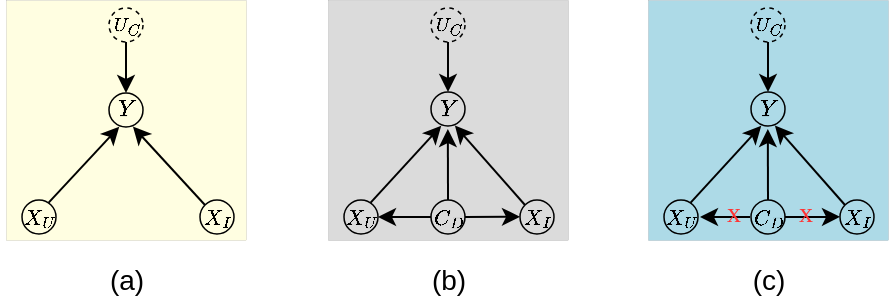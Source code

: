 <mxfile version="18.0.1" type="device" pages="2"><diagram id="kQre-noBwLhNVEs0Rqjc" name="Page-1"><mxGraphModel dx="357" dy="274" grid="1" gridSize="10" guides="1" tooltips="1" connect="1" arrows="1" fold="1" page="1" pageScale="1" pageWidth="850" pageHeight="1100" math="1" shadow="0"><root><mxCell id="0"/><mxCell id="1" parent="0"/><mxCell id="byxGGYqgTZEARxwNPj7m-44" value="" style="whiteSpace=wrap;html=1;aspect=fixed;fillColor=#ADDAE7;strokeWidth=0;connectable=0;" parent="1" vertex="1"><mxGeometry x="600" y="360" width="120" height="120" as="geometry"/></mxCell><mxCell id="byxGGYqgTZEARxwNPj7m-25" value="" style="whiteSpace=wrap;html=1;aspect=fixed;fillColor=#DBDBDB;strokeWidth=0;connectable=0;" parent="1" vertex="1"><mxGeometry x="440" y="360" width="120" height="120" as="geometry"/></mxCell><mxCell id="byxGGYqgTZEARxwNPj7m-9" value="" style="whiteSpace=wrap;html=1;aspect=fixed;fillColor=#FFFEE1;strokeWidth=0;connectable=0;" parent="1" vertex="1"><mxGeometry x="279" y="360" width="120" height="120" as="geometry"/></mxCell><mxCell id="byxGGYqgTZEARxwNPj7m-13" value="&lt;font style=&quot;font-size: 14px;&quot;&gt;(a)&lt;/font&gt;" style="text;html=1;align=center;verticalAlign=middle;resizable=0;points=[];autosize=1;strokeColor=none;fillColor=none;" parent="1" vertex="1"><mxGeometry x="324" y="490" width="30" height="20" as="geometry"/></mxCell><mxCell id="byxGGYqgTZEARxwNPj7m-17" value="&lt;font style=&quot;font-size: 9px;&quot;&gt;$$X_U$$&lt;/font&gt;" style="ellipse;whiteSpace=wrap;html=1;aspect=fixed;fontSize=14;strokeWidth=0.75;fillColor=none;strokeColor=#000000;" parent="1" vertex="1"><mxGeometry x="287" y="460" width="17" height="17" as="geometry"/></mxCell><mxCell id="byxGGYqgTZEARxwNPj7m-18" value="&lt;font style=&quot;font-size: 9px;&quot;&gt;&lt;b&gt;$$X_I$$&lt;/b&gt;&lt;/font&gt;" style="ellipse;whiteSpace=wrap;html=1;aspect=fixed;fontSize=14;strokeWidth=0.75;fillColor=none;strokeColor=#000000;" parent="1" vertex="1"><mxGeometry x="376" y="460" width="17" height="17" as="geometry"/></mxCell><mxCell id="byxGGYqgTZEARxwNPj7m-20" value="&lt;font style=&quot;font-size: 10px;&quot;&gt;&lt;b&gt;$$Y$$&lt;/b&gt;&lt;/font&gt;" style="ellipse;whiteSpace=wrap;html=1;aspect=fixed;fontSize=14;strokeWidth=0.75;fillColor=none;strokeColor=#000000;" parent="1" vertex="1"><mxGeometry x="330.5" y="406.5" width="17" height="17" as="geometry"/></mxCell><mxCell id="byxGGYqgTZEARxwNPj7m-21" value="&lt;font style=&quot;font-size: 8px;&quot;&gt;$$U_C$$&lt;/font&gt;" style="ellipse;whiteSpace=wrap;html=1;aspect=fixed;fontSize=14;strokeWidth=0.75;fillColor=none;strokeColor=#000000;dashed=1;" parent="1" vertex="1"><mxGeometry x="330.5" y="364" width="17" height="17" as="geometry"/></mxCell><mxCell id="byxGGYqgTZEARxwNPj7m-22" value="" style="endArrow=classic;html=1;rounded=0;fontSize=9;exitX=0.784;exitY=0.079;exitDx=0;exitDy=0;exitPerimeter=0;entryX=0.301;entryY=0.994;entryDx=0;entryDy=0;entryPerimeter=0;" parent="1" source="byxGGYqgTZEARxwNPj7m-17" target="byxGGYqgTZEARxwNPj7m-20" edge="1"><mxGeometry width="50" height="50" relative="1" as="geometry"><mxPoint x="298" y="442" as="sourcePoint"/><mxPoint x="348" y="392" as="targetPoint"/></mxGeometry></mxCell><mxCell id="byxGGYqgTZEARxwNPj7m-23" value="" style="endArrow=classic;html=1;rounded=0;fontSize=9;entryX=0.703;entryY=0.989;entryDx=0;entryDy=0;entryPerimeter=0;exitX=0;exitY=0;exitDx=0;exitDy=0;" parent="1" source="byxGGYqgTZEARxwNPj7m-18" target="byxGGYqgTZEARxwNPj7m-20" edge="1"><mxGeometry width="50" height="50" relative="1" as="geometry"><mxPoint x="358" y="442" as="sourcePoint"/><mxPoint x="345.015" y="436.91" as="targetPoint"/></mxGeometry></mxCell><mxCell id="byxGGYqgTZEARxwNPj7m-24" value="" style="endArrow=classic;html=1;rounded=0;fontSize=9;entryX=0.5;entryY=0;entryDx=0;entryDy=0;exitX=0.5;exitY=1;exitDx=0;exitDy=0;strokeWidth=1;endFill=1;" parent="1" source="byxGGYqgTZEARxwNPj7m-21" target="byxGGYqgTZEARxwNPj7m-20" edge="1"><mxGeometry width="50" height="50" relative="1" as="geometry"><mxPoint x="368.475" y="412.005" as="sourcePoint"/><mxPoint x="352.995" y="392.385" as="targetPoint"/></mxGeometry></mxCell><mxCell id="byxGGYqgTZEARxwNPj7m-26" value="&lt;font style=&quot;font-size: 14px;&quot;&gt;(b)&lt;/font&gt;" style="text;html=1;align=center;verticalAlign=middle;resizable=0;points=[];autosize=1;strokeColor=none;fillColor=none;" parent="1" vertex="1"><mxGeometry x="485" y="490" width="30" height="20" as="geometry"/></mxCell><mxCell id="byxGGYqgTZEARxwNPj7m-27" value="&lt;font style=&quot;font-size: 9px;&quot;&gt;$$X_U$$&lt;/font&gt;" style="ellipse;whiteSpace=wrap;html=1;aspect=fixed;fontSize=14;strokeWidth=0.75;fillColor=none;strokeColor=#000000;" parent="1" vertex="1"><mxGeometry x="448" y="460" width="17" height="17" as="geometry"/></mxCell><mxCell id="byxGGYqgTZEARxwNPj7m-28" value="&lt;font style=&quot;font-size: 9px;&quot;&gt;$$X_I$$&lt;/font&gt;" style="ellipse;whiteSpace=wrap;html=1;aspect=fixed;fontSize=14;strokeWidth=0.75;fillColor=none;strokeColor=#000000;" parent="1" vertex="1"><mxGeometry x="536" y="460" width="17" height="17" as="geometry"/></mxCell><mxCell id="byxGGYqgTZEARxwNPj7m-29" value="&lt;font style=&quot;font-size: 10px;&quot;&gt;$$Y$$&lt;/font&gt;" style="ellipse;whiteSpace=wrap;html=1;aspect=fixed;fontSize=14;strokeWidth=0.75;fillColor=none;strokeColor=#000000;" parent="1" vertex="1"><mxGeometry x="491.5" y="406" width="17" height="17" as="geometry"/></mxCell><mxCell id="byxGGYqgTZEARxwNPj7m-30" value="&lt;font style=&quot;font-size: 8px;&quot;&gt;$$U_C$$&lt;/font&gt;" style="ellipse;whiteSpace=wrap;html=1;aspect=fixed;fontSize=14;strokeWidth=0.75;fillColor=none;strokeColor=#000000;dashed=1;" parent="1" vertex="1"><mxGeometry x="491.5" y="364" width="17" height="17" as="geometry"/></mxCell><mxCell id="byxGGYqgTZEARxwNPj7m-31" value="" style="endArrow=classic;html=1;rounded=0;fontSize=9;exitX=0.784;exitY=0.079;exitDx=0;exitDy=0;exitPerimeter=0;entryX=0.301;entryY=0.994;entryDx=0;entryDy=0;entryPerimeter=0;" parent="1" source="byxGGYqgTZEARxwNPj7m-27" target="byxGGYqgTZEARxwNPj7m-29" edge="1"><mxGeometry width="50" height="50" relative="1" as="geometry"><mxPoint x="459" y="442" as="sourcePoint"/><mxPoint x="509" y="392" as="targetPoint"/></mxGeometry></mxCell><mxCell id="byxGGYqgTZEARxwNPj7m-32" value="" style="endArrow=classic;html=1;rounded=0;fontSize=9;entryX=0.703;entryY=0.989;entryDx=0;entryDy=0;entryPerimeter=0;exitX=0;exitY=0;exitDx=0;exitDy=0;" parent="1" source="byxGGYqgTZEARxwNPj7m-28" target="byxGGYqgTZEARxwNPj7m-29" edge="1"><mxGeometry width="50" height="50" relative="1" as="geometry"><mxPoint x="519" y="442" as="sourcePoint"/><mxPoint x="506.015" y="436.91" as="targetPoint"/></mxGeometry></mxCell><mxCell id="byxGGYqgTZEARxwNPj7m-33" value="" style="endArrow=classic;html=1;rounded=0;fontSize=9;entryX=0.5;entryY=0;entryDx=0;entryDy=0;exitX=0.5;exitY=1;exitDx=0;exitDy=0;strokeWidth=1;endFill=1;" parent="1" edge="1"><mxGeometry width="50" height="50" relative="1" as="geometry"><mxPoint x="500" y="381" as="sourcePoint"/><mxPoint x="500" y="406" as="targetPoint"/></mxGeometry></mxCell><mxCell id="byxGGYqgTZEARxwNPj7m-34" value="&lt;font style=&quot;font-size: 9px;&quot;&gt;$$C_D$$&lt;/font&gt;" style="ellipse;whiteSpace=wrap;html=1;aspect=fixed;fontSize=14;strokeWidth=0.75;fillColor=none;strokeColor=#000000;" parent="1" vertex="1"><mxGeometry x="491.5" y="460" width="17" height="17" as="geometry"/></mxCell><mxCell id="byxGGYqgTZEARxwNPj7m-36" value="" style="endArrow=classic;html=1;rounded=0;fontSize=8;strokeWidth=1;jumpSize=5;exitX=0;exitY=0.5;exitDx=0;exitDy=0;entryX=1;entryY=0.5;entryDx=0;entryDy=0;" parent="1" source="byxGGYqgTZEARxwNPj7m-34" target="byxGGYqgTZEARxwNPj7m-27" edge="1"><mxGeometry width="50" height="50" relative="1" as="geometry"><mxPoint x="430" y="480" as="sourcePoint"/><mxPoint x="480" y="430" as="targetPoint"/></mxGeometry></mxCell><mxCell id="byxGGYqgTZEARxwNPj7m-37" value="" style="endArrow=classic;html=1;rounded=0;fontSize=8;strokeWidth=1;jumpSize=5;exitX=1;exitY=0.5;exitDx=0;exitDy=0;entryX=1;entryY=0.5;entryDx=0;entryDy=0;" parent="1" source="byxGGYqgTZEARxwNPj7m-34" edge="1"><mxGeometry width="50" height="50" relative="1" as="geometry"><mxPoint x="562.5" y="468.41" as="sourcePoint"/><mxPoint x="536.0" y="468.41" as="targetPoint"/></mxGeometry></mxCell><mxCell id="byxGGYqgTZEARxwNPj7m-46" value="&lt;font style=&quot;font-size: 14px;&quot;&gt;(c)&lt;/font&gt;" style="text;html=1;align=center;verticalAlign=middle;resizable=0;points=[];autosize=1;strokeColor=none;fillColor=none;" parent="1" vertex="1"><mxGeometry x="645" y="490" width="30" height="20" as="geometry"/></mxCell><mxCell id="byxGGYqgTZEARxwNPj7m-47" value="&lt;font style=&quot;font-size: 9px;&quot;&gt;$$X_U$$&lt;/font&gt;" style="ellipse;whiteSpace=wrap;html=1;aspect=fixed;fontSize=14;strokeWidth=0.75;fillColor=none;strokeColor=#000000;" parent="1" vertex="1"><mxGeometry x="608" y="460" width="17" height="17" as="geometry"/></mxCell><mxCell id="byxGGYqgTZEARxwNPj7m-48" value="&lt;font style=&quot;font-size: 9px;&quot;&gt;$$X_I$$&lt;/font&gt;" style="ellipse;whiteSpace=wrap;html=1;aspect=fixed;fontSize=14;strokeWidth=0.75;fillColor=none;strokeColor=#000000;" parent="1" vertex="1"><mxGeometry x="696" y="460" width="17" height="17" as="geometry"/></mxCell><mxCell id="byxGGYqgTZEARxwNPj7m-49" value="&lt;font style=&quot;font-size: 10px;&quot;&gt;$$Y$$&lt;/font&gt;" style="ellipse;whiteSpace=wrap;html=1;aspect=fixed;fontSize=14;strokeWidth=0.75;fillColor=none;strokeColor=#000000;" parent="1" vertex="1"><mxGeometry x="651.5" y="406" width="17" height="17" as="geometry"/></mxCell><mxCell id="byxGGYqgTZEARxwNPj7m-50" value="&lt;font style=&quot;font-size: 8px;&quot;&gt;$$U_C$$&lt;/font&gt;" style="ellipse;whiteSpace=wrap;html=1;aspect=fixed;fontSize=14;strokeWidth=0.75;fillColor=none;strokeColor=#000000;dashed=1;" parent="1" vertex="1"><mxGeometry x="651.5" y="364" width="17" height="17" as="geometry"/></mxCell><mxCell id="byxGGYqgTZEARxwNPj7m-51" value="" style="endArrow=classic;html=1;rounded=0;fontSize=9;exitX=0.784;exitY=0.079;exitDx=0;exitDy=0;exitPerimeter=0;entryX=0.301;entryY=0.994;entryDx=0;entryDy=0;entryPerimeter=0;" parent="1" source="byxGGYqgTZEARxwNPj7m-47" target="byxGGYqgTZEARxwNPj7m-49" edge="1"><mxGeometry width="50" height="50" relative="1" as="geometry"><mxPoint x="619" y="442" as="sourcePoint"/><mxPoint x="669" y="392" as="targetPoint"/></mxGeometry></mxCell><mxCell id="byxGGYqgTZEARxwNPj7m-52" value="" style="endArrow=classic;html=1;rounded=0;fontSize=9;entryX=0.703;entryY=0.989;entryDx=0;entryDy=0;entryPerimeter=0;exitX=0;exitY=0;exitDx=0;exitDy=0;" parent="1" source="byxGGYqgTZEARxwNPj7m-48" target="byxGGYqgTZEARxwNPj7m-49" edge="1"><mxGeometry width="50" height="50" relative="1" as="geometry"><mxPoint x="679" y="442" as="sourcePoint"/><mxPoint x="666.015" y="436.91" as="targetPoint"/></mxGeometry></mxCell><mxCell id="byxGGYqgTZEARxwNPj7m-53" value="" style="endArrow=classic;html=1;rounded=0;fontSize=9;entryX=0.5;entryY=0;entryDx=0;entryDy=0;exitX=0.5;exitY=1;exitDx=0;exitDy=0;strokeWidth=1;endFill=1;" parent="1" source="byxGGYqgTZEARxwNPj7m-50" target="byxGGYqgTZEARxwNPj7m-49" edge="1"><mxGeometry width="50" height="50" relative="1" as="geometry"><mxPoint x="689.475" y="412.005" as="sourcePoint"/><mxPoint x="673.995" y="392.385" as="targetPoint"/></mxGeometry></mxCell><mxCell id="byxGGYqgTZEARxwNPj7m-54" value="&lt;font style=&quot;font-size: 9px;&quot;&gt;$$C_D$$&lt;/font&gt;" style="ellipse;whiteSpace=wrap;html=1;aspect=fixed;fontSize=14;strokeWidth=0.75;fillColor=none;strokeColor=#000000;" parent="1" vertex="1"><mxGeometry x="651.5" y="460" width="17" height="17" as="geometry"/></mxCell><mxCell id="RJmYpfzNyKYGDKwhaA2Z-3" value="" style="endArrow=classic;html=1;rounded=0;fontSize=9;exitX=0.5;exitY=0;exitDx=0;exitDy=0;" edge="1" parent="1"><mxGeometry width="50" height="50" relative="1" as="geometry"><mxPoint x="660" y="460" as="sourcePoint"/><mxPoint x="659.91" y="424.5" as="targetPoint"/></mxGeometry></mxCell><mxCell id="RJmYpfzNyKYGDKwhaA2Z-4" value="" style="endArrow=classic;html=1;rounded=0;fontSize=9;exitX=0.5;exitY=0;exitDx=0;exitDy=0;" edge="1" parent="1"><mxGeometry width="50" height="50" relative="1" as="geometry"><mxPoint x="500.01" y="460" as="sourcePoint"/><mxPoint x="499.92" y="424.5" as="targetPoint"/></mxGeometry></mxCell><mxCell id="RJmYpfzNyKYGDKwhaA2Z-5" value="" style="endArrow=classic;html=1;rounded=0;fontSize=8;strokeWidth=1;jumpSize=5;exitX=0;exitY=0.5;exitDx=0;exitDy=0;entryX=1;entryY=0.5;entryDx=0;entryDy=0;" edge="1" parent="1"><mxGeometry width="50" height="50" relative="1" as="geometry"><mxPoint x="651.0" y="468.48" as="sourcePoint"/><mxPoint x="626" y="468.48" as="targetPoint"/></mxGeometry></mxCell><mxCell id="RJmYpfzNyKYGDKwhaA2Z-7" value="&lt;font style=&quot;font-size: 14px;&quot; color=&quot;#ff3333&quot; face=&quot;Tahoma&quot;&gt;x&lt;/font&gt;" style="whiteSpace=wrap;html=1;fillColor=none;strokeColor=none;" vertex="1" parent="1"><mxGeometry x="636.5" y="458" width="12" height="17" as="geometry"/></mxCell><mxCell id="RJmYpfzNyKYGDKwhaA2Z-14" value="" style="endArrow=classic;html=1;rounded=0;fontSize=8;strokeWidth=1;jumpSize=5;exitX=1;exitY=0.5;exitDx=0;exitDy=0;entryX=1;entryY=0.5;entryDx=0;entryDy=0;" edge="1" parent="1"><mxGeometry width="50" height="50" relative="1" as="geometry"><mxPoint x="668.5" y="468.51" as="sourcePoint"/><mxPoint x="696.0" y="468.42" as="targetPoint"/></mxGeometry></mxCell><mxCell id="RJmYpfzNyKYGDKwhaA2Z-11" value="&lt;font style=&quot;font-size: 14px;&quot; color=&quot;#ff3333&quot; face=&quot;Tahoma&quot;&gt;x&lt;/font&gt;" style="whiteSpace=wrap;html=1;fillColor=none;strokeColor=none;" vertex="1" parent="1"><mxGeometry x="673" y="458" width="12" height="17" as="geometry"/></mxCell></root></mxGraphModel></diagram><diagram id="HvmpjSDMtMdVD7A33EGu" name="Page-2"><mxGraphModel dx="1145" dy="697" grid="1" gridSize="10" guides="1" tooltips="1" connect="1" arrows="1" fold="1" page="1" pageScale="1" pageWidth="850" pageHeight="1100" math="0" shadow="0"><root><mxCell id="0"/><mxCell id="1" parent="0"/></root></mxGraphModel></diagram></mxfile>